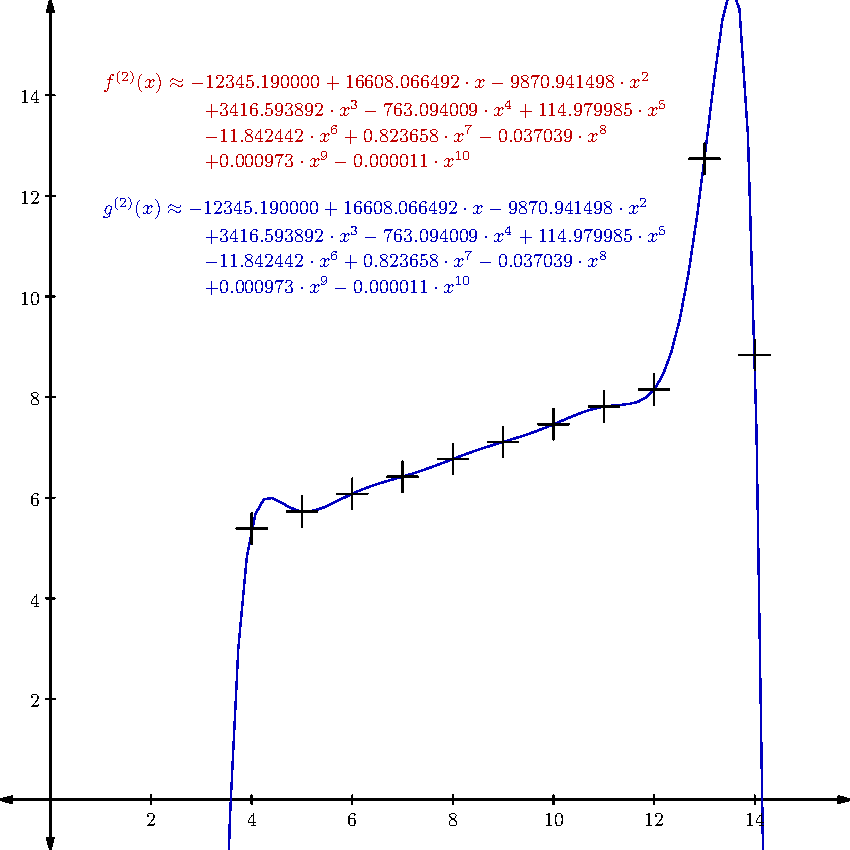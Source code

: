 /* File unicodetex not found. */

 /* Geogebra to Asymptote conversion, documentation at artofproblemsolving.com/Wiki, go to User:Azjps/geogebra */
import graph; size(15cm); 
real labelscalefactor = 0.5; /* changes label-to-point distance */
pen dps = linewidth(0.7) + fontsize(10); defaultpen(dps); /* default pen style */ real xmin = -1, xmax = 15.9, ymin = -1, ymax = 15.9;  /* image dimensions */
Label laxis; laxis.p = fontsize(10); 
xaxis(xmin, xmax, Ticks(laxis, Step = 2, Size = 2, NoZero), Arrows(6), above = true); 
yaxis(ymin, ymax, Ticks(laxis, Step = 2, Size = 2, NoZero), Arrows(6), above = true); /* draws axes; NoZero hides '0' label */ 
 /* draw figures */
// real f1 (real x) {return - 229.54999999981407654559006914496421813964843750000000000000000000000000000000000000000000000000000000000000000000000000000000000000000000000000000000000000000000000000000000000000000000000000000000000000 + 299.16574999975705395627301186323165893554687500000000000000000000000000000000000000000000000000000000000000000000000000000000000000000000000000000000000000000000000000000000000000000000000000000000000000 * x - 173.10763630938384949331521056592464447021484375000000000000000000000000000000000000000000000000000000000000000000000000000000000000000000000000000000000000000000000000000000000000000000000000000000000000 * x^2 + 58.54695535709602438600995810702443122863769531250000000000000000000000000000000000000000000000000000000000000000000000000000000000000000000000000000000000000000000000000000000000000000000000000000000000 * x^3 - 12.73186235118038567293297091964632272720336914062500000000000000000000000000000000000000000000000000000000000000000000000000000000000000000000000000000000000000000000000000000000000000000000000000000000 * x^4 + 1.85990624999853682020045653189299628138542175292968750000000000000000000000000000000000000000000000000000000000000000000000000000000000000000000000000000000000000000000000000000000000000000000000000000 * x^5 - 0.18496770833318856852578448979329550638794898986816406250000000000000000000000000000000000000000000000000000000000000000000000000000000000000000000000000000000000000000000000000000000000000000000000000 * x^6 + 0.01237499999999034337727632504311259253881871700286865234375000000000000000000000000000000000000000000000000000000000000000000000000000000000000000000000000000000000000000000000000000000000000000000000 * x^7 - 0.00053348214285672693538153943393353983992710709571838378906250000000000000000000000000000000000000000000000000000000000000000000000000000000000000000000000000000000000000000000000000000000000000000000 * x^8 + 0.00001339285714284669147539682393377447056082019116729497909545898437500000000000000000000000000000000000000000000000000000000000000000000000000000000000000000000000000000000000000000000000000000000000 * x^9 - 0.00000014880952380940735718756694726250255911281783482991158962249755859375000000000000000000000000000000000000000000000000000000000000000000000000000000000000000000000000000000000000000000000000000000 * x^10;} 
// draw(graph(f1,-0.99,15.89), heavyred); 
// real f2 (real x) {return - 229.54999999985207637109851930290460586547851562500000000000000000000000000000000000000000000000000000000000000000000000000000000000000000000000000000000000000000000000000000000000000000000000000000000000 + 299.16574999981492055667331442236900329589843750000000000000000000000000000000000000000000000000000000000000000000000000000000000000000000000000000000000000000000000000000000000000000000000000000000000000 * x - 173.10763630941968926890695001929998397827148437500000000000000000000000000000000000000000000000000000000000000000000000000000000000000000000000000000000000000000000000000000000000000000000000000000000000 * x^2 + 58.54695535710822440478295902721583843231201171875000000000000000000000000000000000000000000000000000000000000000000000000000000000000000000000000000000000000000000000000000000000000000000000000000000000 * x^3 - 12.73186235118295250856590428156778216361999511718750000000000000000000000000000000000000000000000000000000000000000000000000000000000000000000000000000000000000000000000000000000000000000000000000000000 * x^4 + 1.85990624999888831681005285645369440317153930664062500000000000000000000000000000000000000000000000000000000000000000000000000000000000000000000000000000000000000000000000000000000000000000000000000000 * x^5 - 0.18496770833322054294889369430165970697999000549316406250000000000000000000000000000000000000000000000000000000000000000000000000000000000000000000000000000000000000000000000000000000000000000000000000 * x^6 + 0.01237499999999224636892947160049516241997480392456054687500000000000000000000000000000000000000000000000000000000000000000000000000000000000000000000000000000000000000000000000000000000000000000000000 * x^7 - 0.00053348214285679719168231649462086352286860346794128417968750000000000000000000000000000000000000000000000000000000000000000000000000000000000000000000000000000000000000000000000000000000000000000000 * x^8 + 0.00001339285714284810940855052763254207093268632888793945312500000000000000000000000000000000000000000000000000000000000000000000000000000000000000000000000000000000000000000000000000000000000000000000 * x^9 - 0.00000014880952380941826273676284637936806376501408522017300128936767578125000000000000000000000000000000000000000000000000000000000000000000000000000000000000000000000000000000000000000000000000000000 * x^10;} 
// draw(graph(f2,-0.99,15.89), heavyblue); 
real f3 (real x) {return - 12345.19000000004962203092873096466064453125000000000000000000000000000000000000000000000000000000000000000000000000000000000000000000000000000000000000000000000000000000000000000000000000000000000000000000 + 16608.06649206355359638109803199768066406250000000000000000000000000000000000000000000000000000000000000000000000000000000000000000000000000000000000000000000000000000000000000000000000000000000000000000000 * x - 9870.94149841273429046850651502609252929687500000000000000000000000000000000000000000000000000000000000000000000000000000000000000000000000000000000000000000000000000000000000000000000000000000000000000000 * x^2 + 3416.59389175486194289987906813621520996093750000000000000000000000000000000000000000000000000000000000000000000000000000000000000000000000000000000000000000000000000000000000000000000000000000000000000000 * x^3 - 763.09400914903244483866728842258453369140625000000000000000000000000000000000000000000000000000000000000000000000000000000000000000000000000000000000000000000000000000000000000000000000000000000000000000 * x^4 + 114.97998495370404725690605118870735168457031250000000000000000000000000000000000000000000000000000000000000000000000000000000000000000000000000000000000000000000000000000000000000000000000000000000000000 * x^5 - 11.84244224537040501843421225203201174736022949218750000000000000000000000000000000000000000000000000000000000000000000000000000000000000000000000000000000000000000000000000000000000000000000000000000000 * x^6 + 0.82365839947090180306332740656216628849506378173828125000000000000000000000000000000000000000000000000000000000000000000000000000000000000000000000000000000000000000000000000000000000000000000000000000 * x^7 - 0.03703885582010591620560902015313331503421068191528320312500000000000000000000000000000000000000000000000000000000000000000000000000000000000000000000000000000000000000000000000000000000000000000000000 * x^8 + 0.00097282848324515224479325237183502395055256783962249755859375000000000000000000000000000000000000000000000000000000000000000000000000000000000000000000000000000000000000000000000000000000000000000000 * x^9 - 0.00001133708112874782039398297017740446790412534028291702270507812500000000000000000000000000000000000000000000000000000000000000000000000000000000000000000000000000000000000000000000000000000000000000 * x^10;} 
draw(graph(f3,-0.99,15.89), heavyred); 
real f4 (real x) {return - 12345.18999999995139660313725471496582031250000000000000000000000000000000000000000000000000000000000000000000000000000000000000000000000000000000000000000000000000000000000000000000000000000000000000000000 + 16608.06649206353540648706257343292236328125000000000000000000000000000000000000000000000000000000000000000000000000000000000000000000000000000000000000000000000000000000000000000000000000000000000000000000 * x - 9870.94149841276521328836679458618164062500000000000000000000000000000000000000000000000000000000000000000000000000000000000000000000000000000000000000000000000000000000000000000000000000000000000000000000 * x^2 + 3416.59389175487922329921275377273559570312500000000000000000000000000000000000000000000000000000000000000000000000000000000000000000000000000000000000000000000000000000000000000000000000000000000000000000 * x^3 - 763.09400914903608281747438013553619384765625000000000000000000000000000000000000000000000000000000000000000000000000000000000000000000000000000000000000000000000000000000000000000000000000000000000000000 * x^4 + 114.97998495370453042596636805683374404907226562500000000000000000000000000000000000000000000000000000000000000000000000000000000000000000000000000000000000000000000000000000000000000000000000000000000000 * x^5 - 11.84244224537045653278255485929548740386962890625000000000000000000000000000000000000000000000000000000000000000000000000000000000000000000000000000000000000000000000000000000000000000000000000000000000 * x^6 + 0.82365839947090602191082098215701989829540252685546875000000000000000000000000000000000000000000000000000000000000000000000000000000000000000000000000000000000000000000000000000000000000000000000000000 * x^7 - 0.03703885582010608273906271392661437857896089553833007812500000000000000000000000000000000000000000000000000000000000000000000000000000000000000000000000000000000000000000000000000000000000000000000000 * x^8 + 0.00097282848324515354583585935444034475949592888355255126953125000000000000000000000000000000000000000000000000000000000000000000000000000000000000000000000000000000000000000000000000000000000000000000 * x^9 - 0.00001133708112874781361771939214300175535754533484578132629394531250000000000000000000000000000000000000000000000000000000000000000000000000000000000000000000000000000000000000000000000000000000000000 * x^10 ;} 
draw(graph(f4,-0.99,15.89), heavyblue); 
// real f5 (real x) {return - 568559.64000000013038516044616699218750000000000000000000000000000000000000000000000000000000000000000000000000000000000000000000000000000000000000000000000000000000000000000000000000000000000000000000000000 + 739678.38126984133850783109664916992187500000000000000000000000000000000000000000000000000000000000000000000000000000000000000000000000000000000000000000000000000000000000000000000000000000000000000000000000 * x - 424130.45085753966122865676879882812500000000000000000000000000000000000000000000000000000000000000000000000000000000000000000000000000000000000000000000000000000000000000000000000000000000000000000000000000 * x^2 + 141275.52322415125672705471515655517578125000000000000000000000000000000000000000000000000000000000000000000000000000000000000000000000000000000000000000000000000000000000000000000000000000000000000000000000 * x^3 - 30298.69300551146807265467941761016845703125000000000000000000000000000000000000000000000000000000000000000000000000000000000000000000000000000000000000000000000000000000000000000000000000000000000000000000 * x^4 + 4375.22205931712960591539740562438964843750000000000000000000000000000000000000000000000000000000000000000000000000000000000000000000000000000000000000000000000000000000000000000000000000000000000000000000 * x^5 - 431.15599172453710252739256247878074645996093750000000000000000000000000000000000000000000000000000000000000000000000000000000000000000000000000000000000000000000000000000000000000000000000000000000000000 * x^6 + 28.65264045965608730170970375183969736099243164062500000000000000000000000000000000000000000000000000000000000000000000000000000000000000000000000000000000000000000000000000000000000000000000000000000000 * x^7 - 1.22980299272486770512102793873054906725883483886718750000000000000000000000000000000000000000000000000000000000000000000000000000000000000000000000000000000000000000000000000000000000000000000000000000 * x^8 + 0.03080623070987653991381627349710470298305153846740722656250000000000000000000000000000000000000000000000000000000000000000000000000000000000000000000000000000000000000000000000000000000000000000000000 * x^9 - 0.00034223159171075837698891564109260343684582039713859558105468750000000000000000000000000000000000000000000000000000000000000000000000000000000000000000000000000000000000000000000000000000000000000000 * x^10;} 
// draw(graph(f5,-0.99,15.89), heavyred); 
// real f6 (real x) {return - 568559.64000000024680048227310180664062500000000000000000000000000000000000000000000000000000000000000000000000000000000000000000000000000000000000000000000000000000000000000000000000000000000000000000000000 + 739678.38126984133850783109664916992187500000000000000000000000000000000000000000000000000000000000000000000000000000000000000000000000000000000000000000000000000000000000000000000000000000000000000000000000 * x - 424130.45085753966122865676879882812500000000000000000000000000000000000000000000000000000000000000000000000000000000000000000000000000000000000000000000000000000000000000000000000000000000000000000000000000 * x^2 + 141275.52322415122762322425842285156250000000000000000000000000000000000000000000000000000000000000000000000000000000000000000000000000000000000000000000000000000000000000000000000000000000000000000000000000 * x^3 - 30298.69300551146807265467941761016845703125000000000000000000000000000000000000000000000000000000000000000000000000000000000000000000000000000000000000000000000000000000000000000000000000000000000000000000 * x^4 + 4375.22205931713051541009917855262756347656250000000000000000000000000000000000000000000000000000000000000000000000000000000000000000000000000000000000000000000000000000000000000000000000000000000000000000 * x^5 - 431.15599172453715937081142328679561614990234375000000000000000000000000000000000000000000000000000000000000000000000000000000000000000000000000000000000000000000000000000000000000000000000000000000000000 * x^6 + 28.65264045965609085442338255234062671661376953125000000000000000000000000000000000000000000000000000000000000000000000000000000000000000000000000000000000000000000000000000000000000000000000000000000000 * x^7 - 1.22980299272486792716563286376185715198516845703125000000000000000000000000000000000000000000000000000000000000000000000000000000000000000000000000000000000000000000000000000000000000000000000000000000 * x^8 + 0.03080623070987655032215712935794726945459842681884765625000000000000000000000000000000000000000000000000000000000000000000000000000000000000000000000000000000000000000000000000000000000000000000000000 * x^9 - 0.00034223159171075843119902426536782513721846044063568115234375000000000000000000000000000000000000000000000000000000000000000000000000000000000000000000000000000000000000000000000000000000000000000000 * x^10;} 
// draw(graph(f6,-0.99,15.89), heavyblue); 
//serie1
// draw(shift((10,9.14)) * scale(0.3) * ((0,1)--(0,-1)^^(1,0)--(-1,0)), black); /* special point */
// draw(shift((8,8.14)) * scale(0.3) * ((0,1)--(0,-1)^^(1,0)--(-1,0)), black); /* special point */
// draw(shift((13,8.74)) * scale(0.3) * ((0,1)--(0,-1)^^(1,0)--(-1,0)), black); /* special point */
// draw(shift((9,8.77)) * scale(0.3) * ((0,1)--(0,-1)^^(1,0)--(-1,0)), black); /* special point */
// draw(shift((11,9.26)) * scale(0.3) * ((0,1)--(0,-1)^^(1,0)--(-1,0)), black); /* special point */
// draw(shift((14,8.1)) * scale(0.3) * ((0,1)--(0,-1)^^(1,0)--(-1,0)), black); /* special point */
// draw(shift((6,6.13)) * scale(0.3) * ((0,1)--(0,-1)^^(1,0)--(-1,0)), black); /* special point */
// draw(shift((4,3.1)) * scale(0.3) * ((0,1)--(0,-1)^^(1,0)--(-1,0)), black); /* special point */
// draw(shift((12,9.13)) * scale(0.3) * ((0,1)--(0,-1)^^(1,0)--(-1,0)), black); /* special point */
// draw(shift((7,7.26)) * scale(0.3) * ((0,1)--(0,-1)^^(1,0)--(-1,0)), black); /* special point */
// draw(shift((5,4.74)) * scale(0.3) * ((0,1)--(0,-1)^^(1,0)--(-1,0)), black); /* special point */
//serie2
draw(shift((10,7.46)) * scale(0.3) * ((0,1)--(0,-1)^^(1,0)--(-1,0)), black); /* special point */
draw(shift((8,6.77)) * scale(0.3) * ((0,1)--(0,-1)^^(1,0)--(-1,0)), black); /* special point */
draw(shift((13,12.74)) * scale(0.3) * ((0,1)--(0,-1)^^(1,0)--(-1,0)), black); /* special point */
draw(shift((9,7.11)) * scale(0.3) * ((0,1)--(0,-1)^^(1,0)--(-1,0)), black); /* special point */
draw(shift((11,7.81)) * scale(0.3) * ((0,1)--(0,-1)^^(1,0)--(-1,0)), black); /* special point */
draw(shift((14,8.84)) * scale(0.3) * ((0,1)--(0,-1)^^(1,0)--(-1,0)), black); /* special point */
draw(shift((6,6.08)) * scale(0.3) * ((0,1)--(0,-1)^^(1,0)--(-1,0)), black); /* special point */
draw(shift((4,5.39)) * scale(0.3) * ((0,1)--(0,-1)^^(1,0)--(-1,0)), black); /* special point */
draw(shift((12,8.15)) * scale(0.3) * ((0,1)--(0,-1)^^(1,0)--(-1,0)), black); /* special point */
draw(shift((7,6.42)) * scale(0.3) * ((0,1)--(0,-1)^^(1,0)--(-1,0)), black); /* special point */
draw(shift((5,5.73)) * scale(0.3) * ((0,1)--(0,-1)^^(1,0)--(-1,0)), black); /* special point */
// //serie3
// draw(shift((10,6.58)) * scale(0.3) * ((0,1)--(0,-1)^^(1,0)--(-1,0)), black); /* special point */
// draw(shift((8,5.76)) * scale(0.3) * ((0,1)--(0,-1)^^(1,0)--(-1,0)), black); /* special point */
// draw(shift((13,7.71)) * scale(0.3) * ((0,1)--(0,-1)^^(1,0)--(-1,0)), black); /* special point */
// draw(shift((9,8.84)) * scale(0.3) * ((0,1)--(0,-1)^^(1,0)--(-1,0)), black); /* special point */
// draw(shift((11,8.47)) * scale(0.3) * ((0,1)--(0,-1)^^(1,0)--(-1,0)), black); /* special point */
// draw(shift((14,7.04)) * scale(0.3) * ((0,1)--(0,-1)^^(1,0)--(-1,0)), black); /* special point */
// draw(shift((6,5.25)) * scale(0.3) * ((0,1)--(0,-1)^^(1,0)--(-1,0)), black); /* special point */
// draw(shift((4,12.5)) * scale(0.3) * ((0,1)--(0,-1)^^(1,0)--(-1,0)), black); /* special point */
// draw(shift((12,5.56)) * scale(0.3) * ((0,1)--(0,-1)^^(1,0)--(-1,0)), black); /* special point */
// draw(shift((7,7.91)) * scale(0.3) * ((0,1)--(0,-1)^^(1,0)--(-1,0)), black); /* special point */
// draw(shift((5,6.89)) * scale(0.3) * ((0,1)--(0,-1)^^(1,0)--(-1,0)), black); /* special point */
 /* dots and labels */
// label("$f^{(1)}(x) \approx -229.550000 + 299.165750 \cdot x- 173.107636 \cdot x^{2}  + 58.546955 \cdot x^{3}$", (1,14), NE * labelscalefactor,heavyred);
// label("$- 12.731862 \cdot x^{4}  + 1.859906 \cdot x^{5} - 0.184968 \cdot x^{6}  + 0.012375 \cdot x^{7}$", (3,13.5), NE * labelscalefactor,heavyred);
// label("$ - 0.000533 \cdot x^{8}  + 0.000013 \cdot x^{9} - 0.000000 \cdot x^{10} $", (3,13), NE * labelscalefactor,heavyred); 
// label("$g^{(1)}(x) \approx -229.550000 + 299.165750 \cdot x- 173.107636 \cdot x^{2}  + 58.546955 \cdot x^{3}$", (1,12), NE * labelscalefactor,heavyblue);
// label("$ - 12.731862 \cdot x^{4}  + 1.859906 \cdot x^{5} - 0.184968 \cdot x^{6}  + 0.012375 \cdot x^{7}$", (3,11.5), NE * labelscalefactor,heavyblue);
// label("$ - 0.000533 \cdot x^{8}  + 0.000013 \cdot x^{9} - 0.000000 \cdot x^{10} $", (3,11), NE * labelscalefactor,heavyblue); 
label("$f^{(2)}(x) \approx -12345.190000 + 16608.066492 \cdot x- 9870.941498 \cdot x^{2}$", (1,14), NE * labelscalefactor,heavyred);
label("$  + 3416.593892 \cdot x^{3} - 763.094009 \cdot x^{4}  + 114.979985 \cdot x^{5}$", (3,13.5), NE * labelscalefactor,heavyred);
label("$ - 11.842442 \cdot x^{6}  + 0.823658 \cdot x^{7} - 0.037039 \cdot x^{8}$", (3,13), NE * labelscalefactor,heavyred);
label("$  + 0.000973 \cdot x^{9} - 0.000011 \cdot x^{10} $", (3,12.5), NE * labelscalefactor,heavyred); 
label("$g^{(2)}(x) \approx -12345.190000 + 16608.066492 \cdot x- 9870.941498 \cdot x^{2}$", (1,11.5), NE * labelscalefactor,heavyblue); 
label("$  + 3416.593892 \cdot x^{3} - 763.094009 \cdot x^{4}  + 114.979985 \cdot x^{5}$", (3,11), NE * labelscalefactor,heavyblue); 
label("$ - 11.842442 \cdot x^{6}  + 0.823658 \cdot x^{7} - 0.037039 \cdot x^{8}$", (3,10.5), NE * labelscalefactor,heavyblue); 
label("$  + 0.000973 \cdot x^{9} - 0.000011 \cdot x^{10} $", (3,10), NE * labelscalefactor,heavyblue); 
// label("$f^{(3)}(x) \approx -568559.640000 + 739678.381270 \cdot x- 424130.450858 \cdot x^{2}  + 141275.523224 \cdot x^{3} - 30298.693006 \cdot x^{4}  + 4375.222059 \cdot x^{5} - 431.155992 \cdot x^{6}  + 28.652640 \cdot x^{7} - 1.229803 \cdot x^{8}  + 0.030806 \cdot x^{9} - 0.000342 \cdot x^{10} $", (-37.835002047052775,-4.662579379574618), NE * labelscalefactor,heavyred); 
// label("$g^{(3)}(x) \approx -568559.640000 + 739678.381270 \cdot x- 424130.450858 \cdot x^{2}  + 141275.523224 \cdot x^{3} - 30298.693006 \cdot x^{4}  + 4375.222059 \cdot x^{5} - 431.155992 \cdot x^{6}  + 28.652640 \cdot x^{7} - 1.229803 \cdot x^{8}  + 0.030806 \cdot x^{9} - 0.000342 \cdot x^{10} $", (-46.225585215117675,-4.662579379574618), NE * labelscalefactor,heavyblue); 
clip((xmin,ymin)--(xmin,ymax)--(xmax,ymax)--(xmax,ymin)--cycle); 
 /* end of picture */